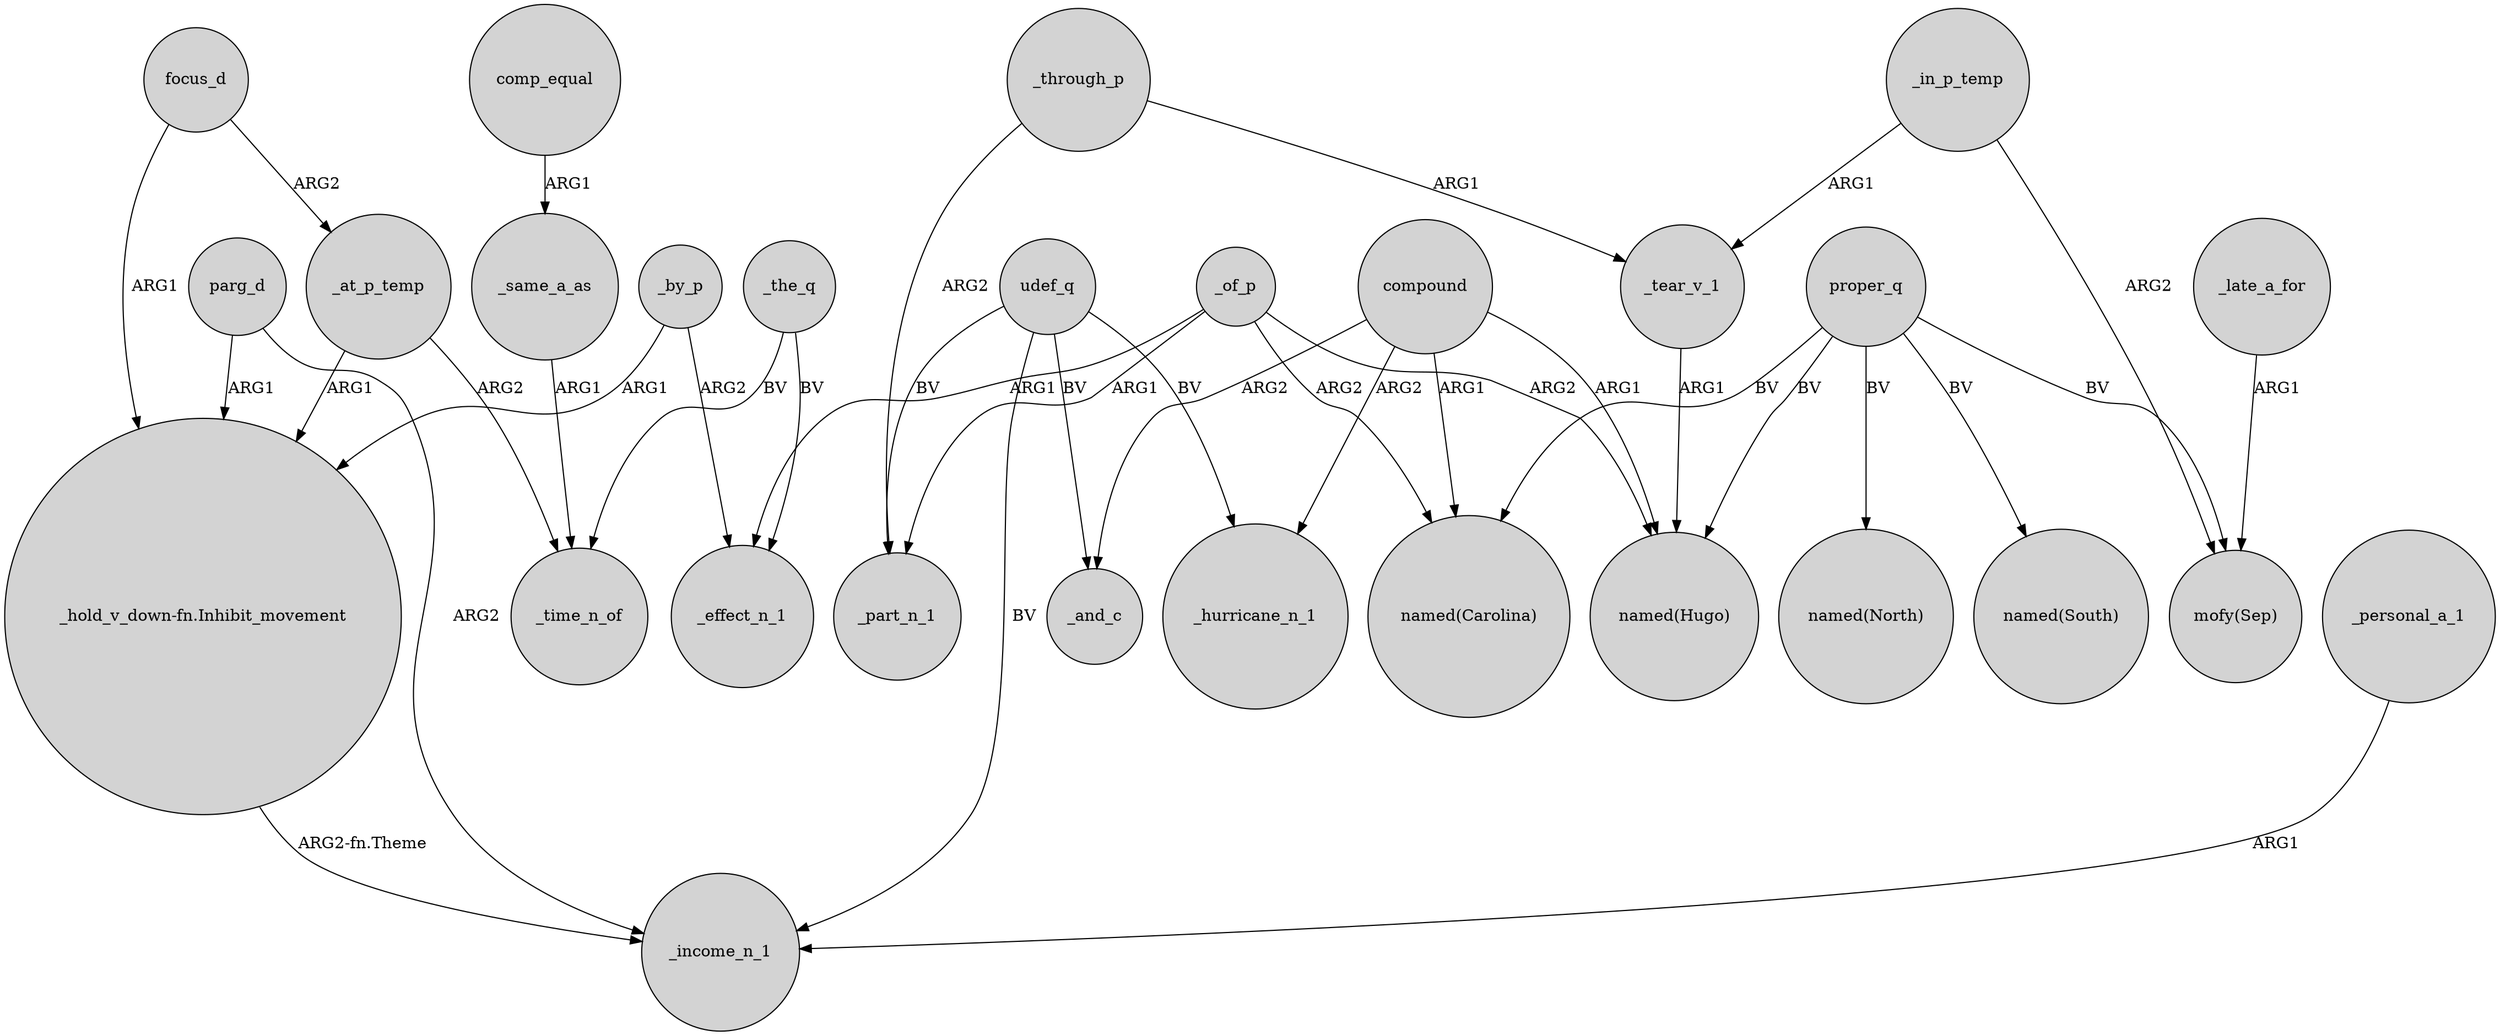 digraph {
	node [shape=circle style=filled]
	focus_d -> _at_p_temp [label=ARG2]
	_of_p -> _effect_n_1 [label=ARG1]
	_by_p -> "_hold_v_down-fn.Inhibit_movement" [label=ARG1]
	proper_q -> "named(North)" [label=BV]
	_of_p -> "named(Carolina)" [label=ARG2]
	compound -> "named(Hugo)" [label=ARG1]
	_of_p -> "named(Hugo)" [label=ARG2]
	_at_p_temp -> _time_n_of [label=ARG2]
	proper_q -> "mofy(Sep)" [label=BV]
	_by_p -> _effect_n_1 [label=ARG2]
	_of_p -> _part_n_1 [label=ARG1]
	_at_p_temp -> "_hold_v_down-fn.Inhibit_movement" [label=ARG1]
	_through_p -> _tear_v_1 [label=ARG1]
	_in_p_temp -> _tear_v_1 [label=ARG1]
	parg_d -> _income_n_1 [label=ARG2]
	focus_d -> "_hold_v_down-fn.Inhibit_movement" [label=ARG1]
	parg_d -> "_hold_v_down-fn.Inhibit_movement" [label=ARG1]
	udef_q -> _hurricane_n_1 [label=BV]
	_the_q -> _time_n_of [label=BV]
	compound -> _and_c [label=ARG2]
	comp_equal -> _same_a_as [label=ARG1]
	_the_q -> _effect_n_1 [label=BV]
	_tear_v_1 -> "named(Hugo)" [label=ARG1]
	_late_a_for -> "mofy(Sep)" [label=ARG1]
	compound -> "named(Carolina)" [label=ARG1]
	proper_q -> "named(Hugo)" [label=BV]
	udef_q -> _part_n_1 [label=BV]
	compound -> _hurricane_n_1 [label=ARG2]
	_personal_a_1 -> _income_n_1 [label=ARG1]
	_same_a_as -> _time_n_of [label=ARG1]
	_through_p -> _part_n_1 [label=ARG2]
	proper_q -> "named(Carolina)" [label=BV]
	udef_q -> _and_c [label=BV]
	proper_q -> "named(South)" [label=BV]
	_in_p_temp -> "mofy(Sep)" [label=ARG2]
	"_hold_v_down-fn.Inhibit_movement" -> _income_n_1 [label="ARG2-fn.Theme"]
	udef_q -> _income_n_1 [label=BV]
}
